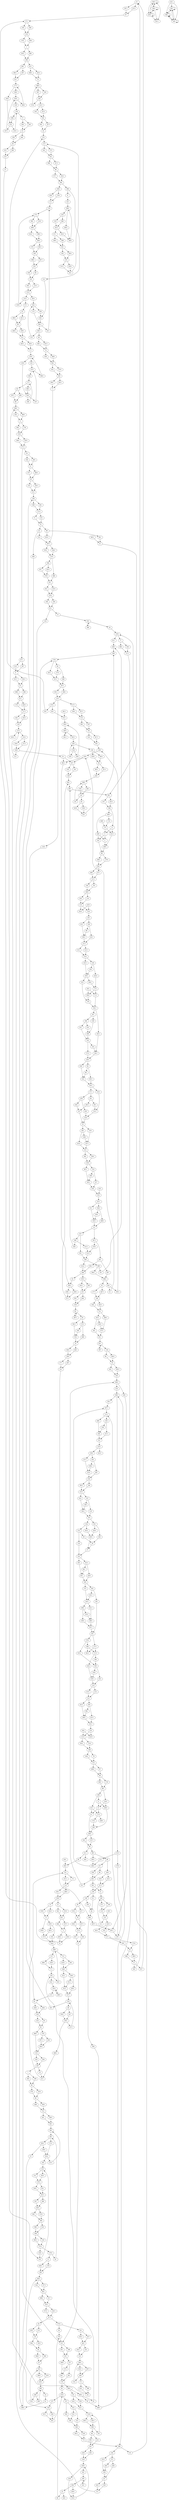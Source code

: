 digraph adj {
graph [k=96]
edge [d=-95]
"0+" [l=103400 C=3358142]
"0-" [l=103400 C=3358142]
"1+" [l=2261 C=189815]
"1-" [l=2261 C=189815]
"2+" [l=184 C=22695]
"2-" [l=184 C=22695]
"3+" [l=102 C=1785]
"3-" [l=102 C=1785]
"4+" [l=191 C=663]
"4-" [l=191 C=663]
"5+" [l=31158 C=949708]
"5-" [l=31158 C=949708]
"6+" [l=11147 C=662661]
"6-" [l=11147 C=662661]
"7+" [l=68898 C=1713619]
"7-" [l=68898 C=1713619]
"8+" [l=44316 C=1447306]
"8-" [l=44316 C=1447306]
"9+" [l=343445 C=8802129]
"9-" [l=343445 C=8802129]
"10+" [l=16209 C=502715]
"10-" [l=16209 C=502715]
"11+" [l=112046 C=3102901]
"11-" [l=112046 C=3102901]
"12+" [l=65776 C=1621884]
"12-" [l=65776 C=1621884]
"13+" [l=50750 C=1179221]
"13-" [l=50750 C=1179221]
"14+" [l=47590 C=1231249]
"14-" [l=47590 C=1231249]
"15+" [l=14919 C=662491]
"15-" [l=14919 C=662491]
"16+" [l=85817 C=3033017]
"16-" [l=85817 C=3033017]
"17+" [l=45191 C=1361136]
"17-" [l=45191 C=1361136]
"18+" [l=11359 C=241070]
"18-" [l=11359 C=241070]
"19+" [l=171 C=19380]
"19-" [l=171 C=19380]
"20+" [l=124 C=4531]
"20-" [l=124 C=4531]
"21+" [l=23206 C=764697]
"21-" [l=23206 C=764697]
"22+" [l=113285 C=3071322]
"22-" [l=113285 C=3071322]
"23+" [l=32513 C=921700]
"23-" [l=32513 C=921700]
"24+" [l=48939 C=1278923]
"24-" [l=48939 C=1278923]
"25+" [l=17027 C=506446]
"25-" [l=17027 C=506446]
"26+" [l=165158 C=3930679]
"26-" [l=165158 C=3930679]
"27+" [l=147 C=13260]
"27-" [l=147 C=13260]
"28+" [l=114 C=4845]
"28-" [l=114 C=4845]
"29+" [l=120 C=6314]
"29-" [l=120 C=6314]
"30+" [l=29848 C=953924]
"30-" [l=29848 C=953924]
"31+" [l=12840 C=335047]
"31-" [l=12840 C=335047]
"32+" [l=112981 C=3169736]
"32-" [l=112981 C=3169736]
"33+" [l=58440 C=1701695]
"33-" [l=58440 C=1701695]
"34+" [l=48717 C=1162469]
"34-" [l=48717 C=1162469]
"35+" [l=18471 C=565201]
"35-" [l=18471 C=565201]
"36+" [l=29467 C=791384]
"36-" [l=29467 C=791384]
"37+" [l=32836 C=962345]
"37-" [l=32836 C=962345]
"38+" [l=55113 C=1285684]
"38-" [l=55113 C=1285684]
"39+" [l=98766 C=2913572]
"39-" [l=98766 C=2913572]
"40+" [l=56447 C=1621414]
"40-" [l=56447 C=1621414]
"41+" [l=4440 C=229787]
"41-" [l=4440 C=229787]
"42+" [l=17753 C=543799]
"42-" [l=17753 C=543799]
"43+" [l=35244 C=1038571]
"43-" [l=35244 C=1038571]
"44+" [l=183 C=4152]
"44-" [l=183 C=4152]
"45+" [l=27950 C=772881]
"45-" [l=27950 C=772881]
"46+" [l=2177 C=56394]
"46-" [l=2177 C=56394]
"47+" [l=15029 C=335920]
"47-" [l=15029 C=335920]
"48+" [l=34338 C=1034742]
"48-" [l=34338 C=1034742]
"49+" [l=56911 C=1355961]
"49-" [l=56911 C=1355961]
"50+" [l=3288 C=174731]
"50-" [l=3288 C=174731]
"51+" [l=28118 C=776099]
"51-" [l=28118 C=776099]
"52+" [l=41056 C=1264269]
"52-" [l=41056 C=1264269]
"53+" [l=5864 C=160004]
"53-" [l=5864 C=160004]
"54+" [l=71892 C=2158769]
"54-" [l=71892 C=2158769]
"55+" [l=18200 C=912911]
"55-" [l=18200 C=912911]
"56+" [l=42021 C=1097328]
"56-" [l=42021 C=1097328]
"57+" [l=25520 C=783535]
"57-" [l=25520 C=783535]
"58+" [l=10249 C=543539]
"58-" [l=10249 C=543539]
"59+" [l=6800 C=422184]
"59-" [l=6800 C=422184]
"60+" [l=3009 C=83964]
"60-" [l=3009 C=83964]
"61+" [l=186 C=5749]
"61-" [l=186 C=5749]
"62+" [l=26382 C=763273]
"62-" [l=26382 C=763273]
"63+" [l=4630 C=150372]
"63-" [l=4630 C=150372]
"64+" [l=248 C=11062]
"64-" [l=248 C=11062]
"65+" [l=14355 C=535799]
"65-" [l=14355 C=535799]
"66+" [l=664 C=45606]
"66-" [l=664 C=45606]
"67+" [l=18760 C=557964]
"67-" [l=18760 C=557964]
"68+" [l=14805 C=502104]
"68-" [l=14805 C=502104]
"69+" [l=9581 C=269990]
"69-" [l=9581 C=269990]
"70+" [l=122 C=3721]
"70-" [l=122 C=3721]
"71+" [l=364 C=9496]
"71-" [l=364 C=9496]
"72+" [l=55562 C=1421927]
"72-" [l=55562 C=1421927]
"73+" [l=5519 C=258794]
"73-" [l=5519 C=258794]
"74+" [l=108695 C=2555652]
"74-" [l=108695 C=2555652]
"75+" [l=7942 C=453655]
"75-" [l=7942 C=453655]
"76+" [l=6382 C=171237]
"76-" [l=6382 C=171237]
"77+" [l=9338 C=490940]
"77-" [l=9338 C=490940]
"78+" [l=7566 C=227997]
"78-" [l=7566 C=227997]
"79+" [l=191 C=24480]
"79-" [l=191 C=24480]
"80+" [l=191 C=2971]
"80-" [l=191 C=2971]
"81+" [l=11307 C=290262]
"81-" [l=11307 C=290262]
"82+" [l=10141 C=361742]
"82-" [l=10141 C=361742]
"83+" [l=368 C=15391]
"83-" [l=368 C=15391]
"84+" [l=152 C=14535]
"84-" [l=152 C=14535]
"85+" [l=134 C=9945]
"85-" [l=134 C=9945]
"86+" [l=191 C=9885]
"86-" [l=191 C=9885]
"87+" [l=96 C=172]
"87-" [l=96 C=172]
"88+" [l=108 C=3315]
"88-" [l=108 C=3315]
"89+" [l=107 C=3060]
"89-" [l=107 C=3060]
"90+" [l=470 C=95625]
"90-" [l=470 C=95625]
"91+" [l=8706 C=346839]
"91-" [l=8706 C=346839]
"92+" [l=155 C=4148]
"92-" [l=155 C=4148]
"93+" [l=313 C=13744]
"93-" [l=313 C=13744]
"94+" [l=7384 C=235400]
"94-" [l=7384 C=235400]
"95+" [l=222 C=2854]
"95-" [l=222 C=2854]
"96+" [l=229 C=34170]
"96-" [l=229 C=34170]
"97+" [l=191 C=24480]
"97-" [l=191 C=24480]
"98+" [l=337 C=61710]
"98-" [l=337 C=61710]
"99+" [l=174 C=20145]
"99-" [l=174 C=20145]
"100+" [l=112 C=4335]
"100-" [l=112 C=4335]
"101+" [l=167 C=18360]
"101-" [l=167 C=18360]
"102+" [l=174 C=20145]
"102-" [l=174 C=20145]
"103+" [l=12599 C=410594]
"103-" [l=12599 C=410594]
"104+" [l=135 C=10200]
"104-" [l=135 C=10200]
"105+" [l=151 C=14280]
"105-" [l=151 C=14280]
"106+" [l=191 C=7922]
"106-" [l=191 C=7922]
"107+" [l=191 C=24480]
"107-" [l=191 C=24480]
"108+" [l=6127 C=162053]
"108-" [l=6127 C=162053]
"109+" [l=1776 C=25875]
"109-" [l=1776 C=25875]
"110+" [l=345 C=21463]
"110-" [l=345 C=21463]
"111+" [l=327 C=59160]
"111-" [l=327 C=59160]
"112+" [l=232 C=13038]
"112-" [l=232 C=13038]
"113+" [l=410 C=80325]
"113-" [l=410 C=80325]
"114+" [l=191 C=24480]
"114-" [l=191 C=24480]
"115+" [l=14525 C=510977]
"115-" [l=14525 C=510977]
"116+" [l=145 C=2761]
"116-" [l=145 C=2761]
"117+" [l=3780 C=149619]
"117-" [l=3780 C=149619]
"118+" [l=1822 C=107222]
"118-" [l=1822 C=107222]
"119+" [l=191 C=7717]
"119-" [l=191 C=7717]
"120+" [l=188 C=7980]
"120-" [l=188 C=7980]
"121+" [l=196 C=25755]
"121-" [l=196 C=25755]
"122+" [l=234 C=14875]
"122-" [l=234 C=14875]
"123+" [l=346 C=29195]
"123-" [l=346 C=29195]
"124+" [l=172 C=19635]
"124-" [l=172 C=19635]
"125+" [l=10582 C=170429]
"125-" [l=10582 C=170429]
"126+" [l=12496 C=401036]
"126-" [l=12496 C=401036]
"127+" [l=2986 C=163068]
"127-" [l=2986 C=163068]
"128+" [l=527 C=56685]
"128-" [l=527 C=56685]
"129+" [l=199 C=8665]
"129-" [l=199 C=8665]
"130+" [l=523 C=37069]
"130-" [l=523 C=37069]
"131+" [l=925 C=131926]
"131-" [l=925 C=131926]
"132+" [l=8011 C=244340]
"132-" [l=8011 C=244340]
"133+" [l=191 C=6722]
"133-" [l=191 C=6722]
"134+" [l=8056 C=253819]
"134-" [l=8056 C=253819]
"135+" [l=165 C=10921]
"135-" [l=165 C=10921]
"136+" [l=185 C=8187]
"136-" [l=185 C=8187]
"137+" [l=209 C=9939]
"137-" [l=209 C=9939]
"138+" [l=183 C=11252]
"138-" [l=183 C=11252]
"139+" [l=136 C=7251]
"139-" [l=136 C=7251]
"140+" [l=128 C=3833]
"140-" [l=128 C=3833]
"141+" [l=191 C=12159]
"141-" [l=191 C=12159]
"142+" [l=200 C=23133]
"142-" [l=200 C=23133]
"143+" [l=116 C=4940]
"143-" [l=116 C=4940]
"144+" [l=2380 C=168939]
"144-" [l=2380 C=168939]
"145+" [l=1129 C=41100]
"145-" [l=1129 C=41100]
"146+" [l=134 C=9945]
"146-" [l=134 C=9945]
"147+" [l=152 C=14535]
"147-" [l=152 C=14535]
"148+" [l=296 C=51255]
"148-" [l=296 C=51255]
"149+" [l=727 C=78500]
"149-" [l=727 C=78500]
"150+" [l=191 C=461]
"150-" [l=191 C=461]
"151+" [l=219 C=6767]
"151-" [l=219 C=6767]
"152+" [l=147 C=13260]
"152-" [l=147 C=13260]
"153+" [l=118 C=1922]
"153-" [l=118 C=1922]
"154+" [l=124 C=7395]
"154-" [l=124 C=7395]
"155+" [l=501 C=17969]
"155-" [l=501 C=17969]
"156+" [l=191 C=11978]
"156-" [l=191 C=11978]
"157+" [l=528 C=38289]
"157-" [l=528 C=38289]
"158+" [l=117 C=5028]
"158-" [l=117 C=5028]
"159+" [l=169 C=18002]
"159-" [l=169 C=18002]
"160+" [l=107 C=3060]
"160-" [l=107 C=3060]
"161+" [l=101 C=1530]
"161-" [l=101 C=1530]
"162+" [l=119 C=1536]
"162-" [l=119 C=1536]
"163+" [l=185 C=22950]
"163-" [l=185 C=22950]
"164+" [l=151 C=14280]
"164-" [l=151 C=14280]
"165+" [l=14086 C=256819]
"165-" [l=14086 C=256819]
"166+" [l=182 C=8138]
"166-" [l=182 C=8138]
"167+" [l=99 C=629]
"167-" [l=99 C=629]
"168+" [l=150 C=14025]
"168-" [l=150 C=14025]
"169+" [l=102 C=1785]
"169-" [l=102 C=1785]
"170+" [l=191 C=5051]
"170-" [l=191 C=5051]
"171+" [l=191 C=6467]
"171-" [l=191 C=6467]
"172+" [l=107 C=3060]
"172-" [l=107 C=3060]
"173+" [l=120 C=6375]
"173-" [l=120 C=6375]
"174+" [l=159 C=16320]
"174-" [l=159 C=16320]
"175+" [l=1977 C=35960]
"175-" [l=1977 C=35960]
"176+" [l=191 C=24480]
"176-" [l=191 C=24480]
"177+" [l=163 C=10244]
"177-" [l=163 C=10244]
"178+" [l=275 C=8408]
"178-" [l=275 C=8408]
"179+" [l=337 C=33151]
"179-" [l=337 C=33151]
"180+" [l=191 C=2219]
"180-" [l=191 C=2219]
"181+" [l=679 C=23553]
"181-" [l=679 C=23553]
"182+" [l=99 C=1020]
"182-" [l=99 C=1020]
"183+" [l=130 C=8925]
"183-" [l=130 C=8925]
"184+" [l=372 C=7346]
"184-" [l=372 C=7346]
"185+" [l=152 C=14535]
"185-" [l=152 C=14535]
"186+" [l=142 C=11985]
"186-" [l=142 C=11985]
"187+" [l=127 C=8160]
"187-" [l=127 C=8160]
"188+" [l=191 C=3222]
"188-" [l=191 C=3222]
"189+" [l=102 C=1785]
"189-" [l=102 C=1785]
"190+" [l=191 C=1386]
"190-" [l=191 C=1386]
"191+" [l=137 C=10710]
"191-" [l=137 C=10710]
"192+" [l=191 C=1634]
"192-" [l=191 C=1634]
"193+" [l=138 C=10965]
"193-" [l=138 C=10965]
"194+" [l=126 C=7905]
"194-" [l=126 C=7905]
"195+" [l=667 C=13643]
"195-" [l=667 C=13643]
"196+" [l=1791 C=48300]
"196-" [l=1791 C=48300]
"197+" [l=133 C=5099]
"197-" [l=133 C=5099]
"198+" [l=191 C=8481]
"198-" [l=191 C=8481]
"199+" [l=140 C=9028]
"199-" [l=140 C=9028]
"200+" [l=629 C=21781]
"200-" [l=629 C=21781]
"201+" [l=191 C=5344]
"201-" [l=191 C=5344]
"202+" [l=191 C=2710]
"202-" [l=191 C=2710]
"203+" [l=227 C=5010]
"203-" [l=227 C=5010]
"204+" [l=110 C=1368]
"204-" [l=110 C=1368]
"205+" [l=192 C=1777]
"205-" [l=192 C=1777]
"206+" [l=191 C=11564]
"206-" [l=191 C=11564]
"207+" [l=191 C=3723]
"207-" [l=191 C=3723]
"208+" [l=148 C=13515]
"208-" [l=148 C=13515]
"209+" [l=101 C=1530]
"209-" [l=101 C=1530]
"210+" [l=185 C=22950]
"210-" [l=185 C=22950]
"211+" [l=123 C=7140]
"211-" [l=123 C=7140]
"212+" [l=191 C=5846]
"212-" [l=191 C=5846]
"213+" [l=191 C=24480]
"213-" [l=191 C=24480]
"214+" [l=127 C=8160]
"214-" [l=127 C=8160]
"215+" [l=191 C=4071]
"215-" [l=191 C=4071]
"216+" [l=210 C=11232]
"216-" [l=210 C=11232]
"217+" [l=347 C=15051]
"217-" [l=347 C=15051]
"218+" [l=219 C=5475]
"218-" [l=219 C=5475]
"219+" [l=193 C=2868]
"219-" [l=193 C=2868]
"220+" [l=134 C=1851]
"220-" [l=134 C=1851]
"221+" [l=364 C=25245]
"221-" [l=364 C=25245]
"222+" [l=115 C=5100]
"222-" [l=115 C=5100]
"223+" [l=191 C=3466]
"223-" [l=191 C=3466]
"224+" [l=208 C=15925]
"224-" [l=208 C=15925]
"225+" [l=165 C=17850]
"225-" [l=165 C=17850]
"226+" [l=112 C=4335]
"226-" [l=112 C=4335]
"227+" [l=191 C=6192]
"227-" [l=191 C=6192]
"228+" [l=191 C=10475]
"228-" [l=191 C=10475]
"229+" [l=301 C=4068]
"229-" [l=301 C=4068]
"230+" [l=183 C=6160]
"230-" [l=183 C=6160]
"231+" [l=112 C=4335]
"231-" [l=112 C=4335]
"232+" [l=191 C=2560]
"232-" [l=191 C=2560]
"233+" [l=144 C=11729]
"233-" [l=144 C=11729]
"234+" [l=134 C=9945]
"234-" [l=134 C=9945]
"235+" [l=130 C=3035]
"235-" [l=130 C=3035]
"236+" [l=191 C=24480]
"236-" [l=191 C=24480]
"237+" [l=191 C=4312]
"237-" [l=191 C=4312]
"238+" [l=213 C=11099]
"238-" [l=213 C=11099]
"239+" [l=191 C=461]
"239-" [l=191 C=461]
"240+" [l=372 C=20235]
"240-" [l=372 C=20235]
"241+" [l=193 C=6431]
"241-" [l=193 C=6431]
"242+" [l=191 C=4143]
"242-" [l=191 C=4143]
"243+" [l=191 C=2916]
"243-" [l=191 C=2916]
"244+" [l=191 C=2428]
"244-" [l=191 C=2428]
"245+" [l=191 C=255]
"245-" [l=191 C=255]
"246+" [l=433 C=23351]
"246-" [l=433 C=23351]
"247+" [l=191 C=7687]
"247-" [l=191 C=7687]
"248+" [l=460 C=22346]
"248-" [l=460 C=22346]
"249+" [l=97 C=48]
"249-" [l=97 C=48]
"250+" [l=203 C=3792]
"250-" [l=203 C=3792]
"251+" [l=189 C=941]
"251-" [l=189 C=941]
"252+" [l=134 C=9945]
"252-" [l=134 C=9945]
"253+" [l=313 C=4982]
"253-" [l=313 C=4982]
"254+" [l=105 C=886]
"254-" [l=105 C=886]
"255+" [l=191 C=4634]
"255-" [l=191 C=4634]
"256+" [l=191 C=9535]
"256-" [l=191 C=9535]
"257+" [l=224 C=10701]
"257-" [l=224 C=10701]
"258+" [l=321 C=8850]
"258-" [l=321 C=8850]
"259+" [l=161 C=10834]
"259-" [l=161 C=10834]
"260+" [l=258 C=10198]
"260-" [l=258 C=10198]
"261+" [l=299 C=12803]
"261-" [l=299 C=12803]
"262+" [l=172 C=11492]
"262-" [l=172 C=11492]
"263+" [l=191 C=4567]
"263-" [l=191 C=4567]
"264+" [l=222 C=8327]
"264-" [l=222 C=8327]
"265+" [l=191 C=6732]
"265-" [l=191 C=6732]
"266+" [l=804 C=18985]
"266-" [l=804 C=18985]
"267+" [l=150 C=3408]
"267-" [l=150 C=3408]
"268+" [l=191 C=3337]
"268-" [l=191 C=3337]
"269+" [l=275 C=8224]
"269-" [l=275 C=8224]
"270+" [l=221 C=6600]
"270-" [l=221 C=6600]
"271+" [l=125 C=2290]
"271-" [l=125 C=2290]
"272+" [l=288 C=8691]
"272-" [l=288 C=8691]
"273+" [l=146 C=941]
"273-" [l=146 C=941]
"274+" [l=197 C=4065]
"274-" [l=197 C=4065]
"275+" [l=101 C=472]
"275-" [l=101 C=472]
"276+" [l=205 C=4666]
"276-" [l=205 C=4666]
"277+" [l=379 C=16376]
"277-" [l=379 C=16376]
"278+" [l=191 C=3452]
"278-" [l=191 C=3452]
"279+" [l=138 C=10965]
"279-" [l=138 C=10965]
"280+" [l=191 C=3780]
"280-" [l=191 C=3780]
"281+" [l=191 C=6703]
"281-" [l=191 C=6703]
"282+" [l=191 C=3611]
"282-" [l=191 C=3611]
"283+" [l=191 C=2769]
"283-" [l=191 C=2769]
"284+" [l=171 C=3998]
"284-" [l=171 C=3998]
"285+" [l=221 C=3541]
"285-" [l=221 C=3541]
"286+" [l=191 C=5229]
"286-" [l=191 C=5229]
"287+" [l=203 C=4713]
"287-" [l=203 C=4713]
"288+" [l=186 C=6181]
"288-" [l=186 C=6181]
"289+" [l=104 C=703]
"289-" [l=104 C=703]
"290+" [l=97 C=209]
"290-" [l=97 C=209]
"291+" [l=190 C=2917]
"291-" [l=190 C=2917]
"292+" [l=191 C=402]
"292-" [l=191 C=402]
"293+" [l=191 C=499]
"293-" [l=191 C=499]
"294+" [l=275 C=9499]
"294-" [l=275 C=9499]
"295+" [l=112 C=4335]
"295-" [l=112 C=4335]
"296+" [l=124 C=2797]
"296-" [l=124 C=2797]
"297+" [l=191 C=486]
"297-" [l=191 C=486]
"298+" [l=197 C=8613]
"298-" [l=197 C=8613]
"299+" [l=135 C=3316]
"299-" [l=135 C=3316]
"300+" [l=394 C=7831]
"300-" [l=394 C=7831]
"301+" [l=191 C=2001]
"301-" [l=191 C=2001]
"302+" [l=222 C=4393]
"302-" [l=222 C=4393]
"303+" [l=219 C=3371]
"303-" [l=219 C=3371]
"304+" [l=191 C=364]
"304-" [l=191 C=364]
"305+" [l=191 C=288]
"305-" [l=191 C=288]
"306+" [l=111 C=1172]
"306-" [l=111 C=1172]
"307+" [l=136 C=3543]
"307-" [l=136 C=3543]
"308+" [l=191 C=398]
"308-" [l=191 C=398]
"309+" [l=100 C=351]
"309-" [l=100 C=351]
"310+" [l=191 C=4888]
"310-" [l=191 C=4888]
"311+" [l=191 C=1013]
"311-" [l=191 C=1013]
"312+" [l=100 C=302]
"312-" [l=100 C=302]
"313+" [l=97 C=159]
"313-" [l=97 C=159]
"314+" [l=125 C=1071]
"314-" [l=125 C=1071]
"315+" [l=191 C=3416]
"315-" [l=191 C=3416]
"316+" [l=191 C=7534]
"316-" [l=191 C=7534]
"317+" [l=191 C=3278]
"317-" [l=191 C=3278]
"318+" [l=222 C=2316]
"318-" [l=222 C=2316]
"319+" [l=191 C=2511]
"319-" [l=191 C=2511]
"320+" [l=191 C=4617]
"320-" [l=191 C=4617]
"321+" [l=191 C=5543]
"321-" [l=191 C=5543]
"322+" [l=97 C=149]
"322-" [l=97 C=149]
"323+" [l=191 C=3630]
"323-" [l=191 C=3630]
"324+" [l=175 C=4715]
"324-" [l=175 C=4715]
"325+" [l=191 C=8287]
"325-" [l=191 C=8287]
"326+" [l=192 C=2363]
"326-" [l=192 C=2363]
"327+" [l=106 C=1465]
"327-" [l=106 C=1465]
"328+" [l=99 C=453]
"328-" [l=99 C=453]
"329+" [l=119 C=1142]
"329-" [l=119 C=1142]
"330+" [l=222 C=7609]
"330-" [l=222 C=7609]
"331+" [l=96 C=75]
"331-" [l=96 C=75]
"332+" [l=191 C=244]
"332-" [l=191 C=244]
"333+" [l=127 C=1229]
"333-" [l=127 C=1229]
"334+" [l=191 C=3211]
"334-" [l=191 C=3211]
"335+" [l=191 C=5170]
"335-" [l=191 C=5170]
"336+" [l=111 C=1009]
"336-" [l=111 C=1009]
"337+" [l=104 C=748]
"337-" [l=104 C=748]
"338+" [l=191 C=5945]
"338-" [l=191 C=5945]
"339+" [l=191 C=3731]
"339-" [l=191 C=3731]
"340+" [l=191 C=2097]
"340-" [l=191 C=2097]
"341+" [l=191 C=360]
"341-" [l=191 C=360]
"342+" [l=191 C=4615]
"342-" [l=191 C=4615]
"343+" [l=169 C=6645]
"343-" [l=169 C=6645]
"344+" [l=222 C=7661]
"344-" [l=222 C=7661]
"345+" [l=149 C=1780]
"345-" [l=149 C=1780]
"346+" [l=191 C=4125]
"346-" [l=191 C=4125]
"347+" [l=191 C=2183]
"347-" [l=191 C=2183]
"348+" [l=107 C=724]
"348-" [l=107 C=724]
"349+" [l=188 C=4622]
"349-" [l=188 C=4622]
"350+" [l=191 C=369]
"350-" [l=191 C=369]
"351+" [l=184 C=4577]
"351-" [l=184 C=4577]
"352+" [l=188 C=4522]
"352-" [l=188 C=4522]
"353+" [l=164 C=1956]
"353-" [l=164 C=1956]
"354+" [l=132 C=1444]
"354-" [l=132 C=1444]
"355+" [l=97 C=52]
"355-" [l=97 C=52]
"356+" [l=189 C=345]
"356-" [l=189 C=345]
"357+" [l=191 C=545]
"357-" [l=191 C=545]
"358+" [l=191 C=397]
"358-" [l=191 C=397]
"359+" [l=191 C=3831]
"359-" [l=191 C=3831]
"360+" [l=191 C=2908]
"360-" [l=191 C=2908]
"361+" [l=129 C=3707]
"361-" [l=129 C=3707]
"362+" [l=104 C=1526]
"362-" [l=104 C=1526]
"363+" [l=191 C=12959]
"363-" [l=191 C=12959]
"364+" [l=96 C=255]
"364-" [l=96 C=255]
"365+" [l=191 C=3217]
"365-" [l=191 C=3217]
"366+" [l=193 C=2771]
"366-" [l=193 C=2771]
"367+" [l=191 C=3176]
"367-" [l=191 C=3176]
"368+" [l=341 C=5343]
"368-" [l=341 C=5343]
"369+" [l=99 C=330]
"369-" [l=99 C=330]
"370+" [l=96 C=38]
"370-" [l=96 C=38]
"371+" [l=191 C=251]
"371-" [l=191 C=251]
"372+" [l=183 C=899]
"372-" [l=183 C=899]
"373+" [l=191 C=2115]
"373-" [l=191 C=2115]
"374+" [l=143 C=2195]
"374-" [l=143 C=2195]
"375+" [l=97 C=20]
"375-" [l=97 C=20]
"376+" [l=150 C=977]
"376-" [l=150 C=977]
"377+" [l=191 C=2521]
"377-" [l=191 C=2521]
"378+" [l=169 C=3354]
"378-" [l=169 C=3354]
"379+" [l=191 C=314]
"379-" [l=191 C=314]
"380+" [l=227 C=5483]
"380-" [l=227 C=5483]
"381+" [l=122 C=1316]
"381-" [l=122 C=1316]
"382+" [l=121 C=1097]
"382-" [l=121 C=1097]
"383+" [l=222 C=3695]
"383-" [l=222 C=3695]
"384+" [l=119 C=2124]
"384-" [l=119 C=2124]
"385+" [l=191 C=2988]
"385-" [l=191 C=2988]
"386+" [l=191 C=481]
"386-" [l=191 C=481]
"387+" [l=191 C=495]
"387-" [l=191 C=495]
"388+" [l=127 C=2463]
"388-" [l=127 C=2463]
"389+" [l=191 C=342]
"389-" [l=191 C=342]
"390+" [l=191 C=2335]
"390-" [l=191 C=2335]
"391+" [l=125 C=923]
"391-" [l=125 C=923]
"392+" [l=191 C=3067]
"392-" [l=191 C=3067]
"393+" [l=191 C=561]
"393-" [l=191 C=561]
"394+" [l=116 C=1247]
"394-" [l=116 C=1247]
"395+" [l=219 C=2753]
"395-" [l=219 C=2753]
"396+" [l=97 C=80]
"396-" [l=97 C=80]
"397+" [l=99 C=8]
"397-" [l=99 C=8]
"398+" [l=191 C=1978]
"398-" [l=191 C=1978]
"399+" [l=97 C=87]
"399-" [l=97 C=87]
"400+" [l=96 C=31]
"400-" [l=96 C=31]
"401+" [l=155 C=3003]
"401-" [l=155 C=3003]
"402+" [l=191 C=335]
"402-" [l=191 C=335]
"403+" [l=103 C=94]
"403-" [l=103 C=94]
"404+" [l=191 C=704]
"404-" [l=191 C=704]
"405+" [l=191 C=362]
"405-" [l=191 C=362]
"406+" [l=191 C=415]
"406-" [l=191 C=415]
"407+" [l=125 C=619]
"407-" [l=125 C=619]
"408+" [l=191 C=455]
"408-" [l=191 C=455]
"409+" [l=191 C=551]
"409-" [l=191 C=551]
"410+" [l=141 C=175]
"410-" [l=141 C=175]
"411+" [l=191 C=275]
"411-" [l=191 C=275]
"412+" [l=191 C=359]
"412-" [l=191 C=359]
"413+" [l=191 C=346]
"413-" [l=191 C=346]
"414+" [l=191 C=419]
"414-" [l=191 C=419]
"415+" [l=191 C=288]
"415-" [l=191 C=288]
"416+" [l=191 C=289]
"416-" [l=191 C=289]
"417+" [l=191 C=331]
"417-" [l=191 C=331]
"418+" [l=191 C=479]
"418-" [l=191 C=479]
"419+" [l=192 C=612]
"419-" [l=192 C=612]
"420+" [l=191 C=382]
"420-" [l=191 C=382]
"421+" [l=191 C=285]
"421-" [l=191 C=285]
"422+" [l=191 C=785]
"422-" [l=191 C=785]
"423+" [l=184 C=275]
"423-" [l=184 C=275]
"424+" [l=191 C=280]
"424-" [l=191 C=280]
"425+" [l=191 C=371]
"425-" [l=191 C=371]
"426+" [l=191 C=524]
"426-" [l=191 C=524]
"427+" [l=192 C=447]
"427-" [l=192 C=447]
"428+" [l=191 C=1034]
"428-" [l=191 C=1034]
"429+" [l=191 C=379]
"429-" [l=191 C=379]
"430+" [l=114 C=375]
"430-" [l=114 C=375]
"431+" [l=191 C=484]
"431-" [l=191 C=484]
"432+" [l=169 C=186]
"432-" [l=169 C=186]
"433+" [l=172 C=1272]
"433-" [l=172 C=1272]
"434+" [l=172 C=655]
"434-" [l=172 C=655]
"435+" [l=191 C=613]
"435-" [l=191 C=613]
"436+" [l=191 C=401]
"436-" [l=191 C=401]
"437+" [l=191 C=263]
"437-" [l=191 C=263]
"438+" [l=191 C=726]
"438-" [l=191 C=726]
"439+" [l=191 C=386]
"439-" [l=191 C=386]
"440+" [l=191 C=395]
"440-" [l=191 C=395]
"441+" [l=161 C=156]
"441-" [l=161 C=156]
"442+" [l=191 C=257]
"442-" [l=191 C=257]
"443+" [l=191 C=322]
"443-" [l=191 C=322]
"444+" [l=191 C=675]
"444-" [l=191 C=675]
"445+" [l=121 C=90]
"445-" [l=121 C=90]
"446+" [l=101 C=12]
"446-" [l=101 C=12]
"447+" [l=99 C=8]
"447-" [l=99 C=8]
"448+" [l=191 C=202]
"448-" [l=191 C=202]
"449+" [l=149 C=110]
"449-" [l=149 C=110]
"450+" [l=191 C=4387]
"450-" [l=191 C=4387]
"451+" [l=157 C=192]
"451-" [l=157 C=192]
"452+" [l=191 C=607]
"452-" [l=191 C=607]
"453+" [l=113 C=37]
"453-" [l=113 C=37]
"454+" [l=167 C=219]
"454-" [l=167 C=219]
"455+" [l=114 C=50]
"455-" [l=114 C=50]
"456+" [l=103 C=21]
"456-" [l=103 C=21]
"457+" [l=103 C=17]
"457-" [l=103 C=17]
"0+" -> "367+"
"0+" -> "413+"
"0-" -> "202+"
"0-" -> "357+"
"1+" -> "178-"
"1+" -> "294-"
"1-" -> "203+"
"1-" -> "380-"
"2+" -> "3+"
"2+" -> "438+"
"2-" -> "169+"
"3+" -> "4+"
"3+" -> "173+"
"3-" -> "2-"
"3-" -> "316-"
"4+" -> "168+"
"4-" -> "3-"
"4-" -> "412+"
"5+" -> "237-"
"5+" -> "404+"
"5-" -> "334+"
"5-" -> "405+"
"6+" -> "228-"
"6+" -> "416-"
"6-" -> "230+"
"6-" -> "439+"
"7+" -> "267+"
"7-" -> "190-"
"7-" -> "305-"
"8+" -> "280-"
"8+" -> "389+"
"8-" -> "202-"
"8-" -> "357-"
"9+" -> "396+"
"9-" -> "14+" [d=-87]
"10+" -> "388-"
"10-" -> "277+"
"10-" -> "447+"
"11+" -> "276-"
"11-" -> "278-"
"11-" -> "436+"
"12+" -> "61-"
"12-" -> "333-"
"13+" -> "345-"
"13-" -> "396+"
"14+" -> "299+"
"14-" -> "9+" [d=-87]
"15+" -> "122+"
"15-" -> "149-"
"16+" -> "116+"
"16-" -> "288+"
"17+" -> "128+"
"17-" -> "283-"
"17-" -> "443-"
"18+" -> "215+"
"18+" -> "429+"
"18-" -> "192+"
"18-" -> "304-"
"19+" -> "20+"
"19+" -> "154-"
"19-" -> "119+"
"19-" -> "185-"
"20+" -> "262-"
"20+" -> "434+"
"20-" -> "19-"
"21+" -> "327-"
"21+" -> "361+"
"21-" -> "149-"
"22+" -> "238-"
"22-" -> "223+"
"22-" -> "341-"
"23+" -> "283+"
"23+" -> "443+"
"23-" -> "339-"
"23-" -> "440-"
"24+" -> "205+"
"24+" -> "427-"
"24-" -> "374-"
"25+" -> "334-"
"25+" -> "405-"
"25-" -> "271-"
"26+" -> "192-"
"26+" -> "304+"
"26-" -> "180-"
"26-" -> "308+"
"27+" -> "28+"
"27+" -> "430-"
"27-" -> "102-"
"28+" -> "29+"
"28+" -> "262+"
"28-" -> "27-"
"29+" -> "152+"
"29-" -> "28-"
"30+" -> "339+"
"30+" -> "440+"
"30-" -> "360-"
"30-" -> "421-"
"31+" -> "94-"
"31+" -> "445-"
"31-" -> "90+"
"32+" -> "37-"
"32-" -> "360+"
"32-" -> "421+"
"33+" -> "355+"
"33+" -> "406+"
"33-" -> "244+"
"33-" -> "442-"
"34+" -> "217-"
"34-" -> "215-"
"34-" -> "429-"
"35+" -> "80+"
"35+" -> "444-"
"35-" -> "243-"
"35-" -> "402+"
"36+" -> "265-"
"36+" -> "428-"
"36-" -> "392+"
"36-" -> "411+"
"37+" -> "32-"
"37-" -> "155-"
"38+" -> "190+"
"38+" -> "305+"
"38-" -> "319+"
"38-" -> "379-"
"39+" -> "138+"
"39-" -> "232+"
"39-" -> "417-"
"40+" -> "52+"
"40-" -> "370-"
"41+" -> "70+"
"41-" -> "55+"
"41-" -> "446-"
"42+" -> "276-"
"42-" -> "381-"
"43+" -> "399-"
"43-" -> "326-"
"43-" -> "419-"
"44+" -> "51-"
"44+" -> "195+"
"44-" -> "388-"
"45+" -> "268+"
"45+" -> "425+"
"45-" -> "298+"
"46+" -> "245+"
"46+" -> "315-"
"46-" -> "205-"
"46-" -> "427+"
"47+" -> "180+"
"47+" -> "308-"
"47-" -> "352-"
"48+" -> "288+"
"48-" -> "392-"
"48-" -> "411-"
"49+" -> "382-"
"49-" -> "340-"
"49-" -> "431+"
"50+" -> "296+"
"50-" -> "130+"
"51+" -> "44-"
"51-" -> "139+"
"52+" -> "336+"
"52-" -> "40-"
"52-" -> "441-"
"53+" -> "348+"
"53-" -> "362+"
"54+" -> "333+"
"54-" -> "130+"
"55+" -> "267+"
"55-" -> "41+"
"56+" -> "374-"
"56-" -> "370-"
"57+" -> "258+"
"57+" -> "457+"
"57-" -> "131-"
"58+" -> "224+"
"58-" -> "247-"
"58-" -> "358+"
"59+" -> "179+"
"59-" -> "224+"
"60+" -> "319-"
"60+" -> "379+"
"60-" -> "359+"
"60-" -> "448-"
"61+" -> "12-"
"61+" -> "118-"
"61-" -> "184+"
"61-" -> "240+"
"62+" -> "177+"
"62-" -> "297+"
"62-" -> "385-"
"63+" -> "237+"
"63+" -> "404-"
"63-" -> "223-"
"63-" -> "341+"
"64+" -> "179-"
"64-" -> "269-"
"64-" -> "273+"
"65+" -> "116+"
"65-" -> "326+"
"65-" -> "419+"
"66+" -> "317-"
"66+" -> "398+"
"66-" -> "335+"
"66-" -> "377-"
"67+" -> "367-"
"67+" -> "413-"
"67-" -> "271-"
"68+" -> "297-"
"68+" -> "385+"
"68-" -> "298+"
"69+" -> "70+"
"69-" -> "94+"
"69-" -> "453+"
"70+" -> "71+"
"70+" -> "221+"
"70-" -> "41-"
"70-" -> "69-"
"71+" -> "112-"
"71-" -> "70-"
"72+" -> "369+"
"72-" -> "268-"
"72-" -> "425-"
"73+" -> "282-"
"73+" -> "418+"
"73-" -> "296-"
"74+" -> "340+"
"74+" -> "431-"
"74-" -> "359-"
"74-" -> "448+"
"75+" -> "238-"
"75-" -> "228+"
"75-" -> "416+"
"76+" -> "400-"
"76-" -> "289+"
"77+" -> "130-"
"77-" -> "263-"
"77-" -> "386-"
"78+" -> "232-"
"78+" -> "417+"
"78-" -> "365+"
"78-" -> "437+"
"79+" -> "148+"
"79-" -> "121-"
"80+" -> "134+"
"80-" -> "35-"
"81+" -> "400-"
"81-" -> "130-"
"82+" -> "83+"
"82-" -> "301+"
"82-" -> "375-"
"83+" -> "134-"
"83+" -> "397-"
"83-" -> "82-"
"83-" -> "397+"
"84+" -> "85+"
"84-" -> "252-"
"85+" -> "183-"
"85-" -> "84-"
"85-" -> "292+"
"86+" -> "87+"
"86-" -> "362-"
"87+" -> "88+"
"87-" -> "86-"
"87-" -> "338-"
"88+" -> "89+"
"88-" -> "87-"
"88-" -> "140+"
"89+" -> "90+"
"89-" -> "88-"
"89-" -> "200+"
"90+" -> "107-"
"90+" -> "452+"
"90-" -> "31+"
"90-" -> "89-"
"91+" -> "170-"
"91+" -> "420+"
"91-" -> "280+"
"91-" -> "389-"
"92+" -> "93+"
"92+" -> "253+"
"92-" -> "368+"
"92-" -> "378-"
"93+" -> "254+"
"93-" -> "92-"
"94+" -> "31-"
"94-" -> "69+"
"95+" -> "331+"
"95-" -> "235-"
"96+" -> "97+"
"96+" -> "409-"
"96-" -> "176-"
"96-" -> "206-"
"97+" -> "121+"
"97-" -> "96-"
"98+" -> "169-"
"98+" -> "316+"
"98-" -> "176+"
"98-" -> "206+"
"99+" -> "100+"
"99-" -> "295+"
"100+" -> "101+"
"100-" -> "99-"
"100-" -> "422-"
"101+" -> "124-"
"101-" -> "100-"
"101-" -> "415-"
"102+" -> "27+"
"102+" -> "133+"
"102-" -> "252+"
"102-" -> "292-"
"103+" -> "243+"
"103+" -> "402-"
"103-" -> "348+"
"104+" -> "105+"
"104-" -> "164-"
"105+" -> "111-"
"105-" -> "104-"
"105-" -> "311+"
"106+" -> "259+"
"106-" -> "177-"
"107+" -> "90-"
"107-" -> "168-"
"108+" -> "277-"
"108+" -> "447-"
"108-" -> "244-"
"108-" -> "442+"
"109+" -> "354+"
"109-" -> "345-"
"110+" -> "284-"
"110+" -> "368-"
"110-" -> "318-"
"110-" -> "344-"
"111+" -> "105-"
"111+" -> "408-"
"111-" -> "167-"
"111-" -> "307+"
"112+" -> "71-"
"112+" -> "221-"
"112-" -> "188+"
"112-" -> "281+"
"113+" -> "114+"
"113+" -> "350+"
"113-" -> "124+"
"113-" -> "454+"
"114+" -> "148-"
"114-" -> "113-"
"115+" -> "258-"
"115+" -> "457-"
"115-" -> "365-"
"115-" -> "437-"
"116+" -> "302+"
"116+" -> "383+"
"116-" -> "16-"
"116-" -> "65-"
"117+" -> "332+"
"117+" -> "342-"
"117-" -> "170+"
"117-" -> "420-"
"118+" -> "61-"
"118-" -> "131-"
"119+" -> "147+"
"119-" -> "19+"
"120+" -> "128-"
"120-" -> "135+"
"121+" -> "79+"
"121+" -> "156-"
"121-" -> "97-"
"121-" -> "409+"
"122+" -> "123+"
"122+" -> "432+"
"122-" -> "15-"
"122-" -> "145+"
"123+" -> "256+"
"123+" -> "371+"
"123-" -> "122-"
"124+" -> "101-"
"124-" -> "113+"
"124-" -> "410+"
"125+" -> "382-"
"125-" -> "354-"
"126+" -> "328+"
"126-" -> "265+"
"126-" -> "428+"
"127+" -> "296-"
"127-" -> "263+"
"127-" -> "386+"
"128+" -> "120-"
"128+" -> "129+"
"128-" -> "17-"
"128-" -> "306-"
"129+" -> "259-"
"129-" -> "128-"
"130+" -> "77-"
"130+" -> "81+"
"130-" -> "50+"
"130-" -> "54+"
"131+" -> "57+"
"131+" -> "118+"
"131+" -> "370+"
"131-" -> "198-"
"131-" -> "201-"
"132+" -> "245-"
"132+" -> "315+"
"132-" -> "246+"
"133+" -> "152+"
"133-" -> "102-"
"134+" -> "83-"
"134-" -> "80-"
"134-" -> "444+"
"135+" -> "204-"
"135+" -> "306+"
"135-" -> "120+"
"135-" -> "337+"
"136+" -> "137+"
"136+" -> "446+"
"136-" -> "247+"
"136-" -> "358-"
"137+" -> "224-"
"137-" -> "136-"
"138+" -> "139+"
"138-" -> "39-"
"138-" -> "195-"
"139+" -> "327-"
"139+" -> "361+"
"139-" -> "51+"
"139-" -> "138-"
"140+" -> "141+"
"140+" -> "150+"
"140-" -> "88+"
"141+" -> "327+"
"141-" -> "140-"
"142+" -> "143+"
"142-" -> "182+"
"143+" -> "199+"
"143+" -> "351+"
"143-" -> "142-"
"143-" -> "272+"
"144+" -> "296+"
"144-" -> "255+"
"144-" -> "372-"
"145+" -> "332-"
"145+" -> "342+"
"145-" -> "122+"
"146+" -> "147+"
"146-" -> "185+"
"147+" -> "222-"
"147-" -> "119-"
"147-" -> "146-"
"148+" -> "114-"
"148+" -> "350-"
"148-" -> "79-"
"148-" -> "156+"
"149+" -> "15+"
"149+" -> "21+"
"149-" -> "256-"
"149-" -> "371-"
"150+" -> "327+"
"150-" -> "140-"
"151+" -> "153+"
"151-" -> "235+"
"152+" -> "154+"
"152-" -> "29-"
"152-" -> "133-"
"153+" -> "155+"
"153+" -> "165+"
"153-" -> "151-"
"153-" -> "303+"
"154+" -> "19-"
"154-" -> "152-"
"154-" -> "433+"
"155+" -> "37+"
"155+" -> "229+"
"155-" -> "153-"
"156+" -> "121-"
"156-" -> "148+"
"157+" -> "224-"
"157-" -> "293-"
"157-" -> "322-"
"158+" -> "159+"
"158-" -> "193+"
"159+" -> "214-"
"159-" -> "158-"
"159-" -> "424+"
"160+" -> "161+"
"160+" -> "162+"
"160-" -> "161-"
"160-" -> "336-"
"161+" -> "160+"
"161-" -> "160-"
"162+" -> "328-"
"162-" -> "160-"
"163+" -> "226-"
"163-" -> "209+"
"163-" -> "387-"
"164+" -> "104+"
"164+" -> "408+"
"164-" -> "231-"
"165+" -> "354-"
"165-" -> "153-"
"166+" -> "167+"
"166-" -> "200-"
"166-" -> "312+"
"167+" -> "111+"
"167-" -> "166-"
"167-" -> "291-"
"168+" -> "107+"
"168+" -> "452-"
"168-" -> "4-"
"168-" -> "189+"
"169+" -> "98-"
"169-" -> "2+"
"169-" -> "412-"
"170+" -> "91-"
"170-" -> "117+"
"171+" -> "172+"
"171+" -> "455+"
"171-" -> "191+"
"172+" -> "194-"
"172+" -> "424-"
"172-" -> "171-"
"172-" -> "208+"
"173+" -> "174+"
"173+" -> "449+"
"173-" -> "3-"
"173-" -> "412+"
"174+" -> "189-"
"174-" -> "173-"
"175+" -> "354+"
"175-" -> "381+"
"176+" -> "96+"
"176-" -> "98+"
"177+" -> "106+"
"177+" -> "204+"
"177-" -> "62-"
"177-" -> "260-"
"178+" -> "1-"
"178-" -> "216+"
"179+" -> "64-"
"179+" -> "261+"
"179-" -> "59-"
"179-" -> "399+"
"180+" -> "26+"
"180-" -> "47-"
"181+" -> "182+"
"181-" -> "191-"
"182+" -> "183+"
"182-" -> "142+"
"182-" -> "181-"
"183+" -> "85-"
"183+" -> "426-"
"183-" -> "182-"
"183-" -> "272-"
"184+" -> "254-"
"184-" -> "61+"
"185+" -> "19+"
"185-" -> "146+"
"185-" -> "414+"
"186+" -> "187+"
"186-" -> "233-"
"186-" -> "351-"
"187+" -> "191-"
"187-" -> "186-"
"187-" -> "239-"
"188+" -> "238+"
"188-" -> "112+"
"189+" -> "174-"
"189+" -> "438-"
"189-" -> "168+"
"190+" -> "7+"
"190-" -> "38-"
"191+" -> "181+"
"191+" -> "187-"
"191-" -> "171+"
"191-" -> "279+"
"192+" -> "26-"
"192-" -> "18+"
"193+" -> "194+"
"193+" -> "323-"
"193-" -> "158+"
"193-" -> "325-"
"194+" -> "172-"
"194-" -> "193-"
"195+" -> "138+"
"195-" -> "44-"
"196+" -> "278+"
"196+" -> "436-"
"196-" -> "264+"
"197+" -> "198+"
"197+" -> "201+"
"197-" -> "257-"
"197-" -> "269+"
"198+" -> "131+"
"198-" -> "197-"
"199+" -> "233+"
"199+" -> "239+"
"199-" -> "143-"
"200+" -> "166+"
"200-" -> "89+"
"201+" -> "131+"
"201-" -> "197-"
"202+" -> "8+"
"202-" -> "0+"
"203+" -> "298-"
"203-" -> "1+"
"204+" -> "135-"
"204-" -> "177-"
"205+" -> "46+"
"205-" -> "24-"
"206+" -> "96+"
"206-" -> "98+"
"207+" -> "284+"
"207-" -> "378+"
"208+" -> "279-"
"208-" -> "172+"
"208-" -> "455+"
"209+" -> "210+"
"209-" -> "163+"
"210+" -> "234-"
"210-" -> "209-"
"210-" -> "227-"
"211+" -> "212+"
"211+" -> "213-"
"211-" -> "295-"
"211-" -> "422+"
"212+" -> "214+"
"212-" -> "211-"
"213+" -> "211-"
"213-" -> "214+"
"214+" -> "159-"
"214+" -> "325+"
"214-" -> "212-"
"214-" -> "213+"
"215+" -> "34+"
"215-" -> "18-"
"216+" -> "320+"
"216+" -> "346+"
"216-" -> "178+"
"216-" -> "294+"
"217+" -> "34-"
"217+" -> "374+"
"217-" -> "242-"
"217-" -> "373-"
"218+" -> "309+"
"218-" -> "275+"
"219+" -> "220+"
"219-" -> "352+"
"220+" -> "299-"
"220-" -> "219-"
"220-" -> "366-"
"221+" -> "112-"
"221-" -> "70-"
"222+" -> "147-"
"222+" -> "414-"
"222-" -> "236+"
"222-" -> "393-"
"223+" -> "63+"
"223-" -> "22+"
"224+" -> "137-"
"224+" -> "157-"
"224-" -> "58-"
"224-" -> "59+"
"225+" -> "226+"
"225+" -> "423+"
"225-" -> "231+"
"226+" -> "163-"
"226+" -> "227+"
"226-" -> "225-"
"227+" -> "210+"
"227-" -> "226-"
"228+" -> "6-"
"228-" -> "75+"
"229+" -> "275-"
"229-" -> "155-"
"230+" -> "255-"
"230+" -> "403+"
"230-" -> "6+"
"231+" -> "164+"
"231+" -> "311-"
"231-" -> "225+"
"232+" -> "78-"
"232-" -> "39+"
"233+" -> "186+"
"233-" -> "199-"
"234+" -> "210-"
"234+" -> "387+"
"234-" -> "236-"
"234-" -> "393+"
"235+" -> "95+"
"235+" -> "330+"
"235-" -> "151+"
"235-" -> "303-"
"236+" -> "234+"
"236-" -> "222+"
"237+" -> "5-"
"237-" -> "63-"
"238+" -> "22-"
"238+" -> "75-"
"238-" -> "188-"
"238-" -> "281-"
"239+" -> "187+"
"239-" -> "199-"
"240+" -> "254-"
"240-" -> "61+"
"241+" -> "242+"
"241+" -> "373+"
"241-" -> "317+"
"241-" -> "398-"
"242+" -> "217+"
"242-" -> "241-"
"243+" -> "35+"
"243-" -> "103-"
"244+" -> "108+"
"244-" -> "33+"
"245+" -> "132-"
"245-" -> "46-"
"246+" -> "250+"
"246+" -> "287+"
"246-" -> "132+"
"246-" -> "274+"
"247+" -> "58+"
"247-" -> "136+"
"248+" -> "249+"
"248+" -> "321+"
"248-" -> "282+"
"248-" -> "418-"
"249+" -> "251+"
"249+" -> "293+"
"249-" -> "248-"
"250+" -> "369-"
"250-" -> "246-"
"251+" -> "322+"
"251-" -> "249-"
"252+" -> "84+"
"252+" -> "426+"
"252-" -> "102+"
"253+" -> "254+"
"253-" -> "92-"
"254+" -> "184-"
"254+" -> "240-"
"254-" -> "93-"
"254-" -> "253-"
"255+" -> "230-"
"255-" -> "144+"
"256+" -> "149+"
"256-" -> "123-"
"257+" -> "197+"
"257-" -> "261-"
"257-" -> "273-"
"258+" -> "115-"
"258-" -> "57-"
"259+" -> "129-"
"259+" -> "260+"
"259-" -> "106-"
"259-" -> "337-"
"260+" -> "177+"
"260-" -> "259-"
"261+" -> "257+"
"261-" -> "179-"
"262+" -> "20-"
"262-" -> "28-"
"263+" -> "77+"
"263-" -> "127+"
"264+" -> "335-"
"264+" -> "377+"
"264-" -> "196+"
"264-" -> "396-"
"265+" -> "36-"
"265-" -> "126+"
"266+" -> "333+"
"266-" -> "333-"
"267+" -> "318+"
"267+" -> "344+"
"267-" -> "7-"
"267-" -> "55-"
"268+" -> "72+"
"268-" -> "45-"
"269+" -> "64+"
"269-" -> "197+"
"270+" -> "384-"
"270-" -> "343-"
"271+" -> "25+"
"271+" -> "67+"
"271-" -> "320-"
"271-" -> "346-"
"272+" -> "183+"
"272-" -> "143+"
"273+" -> "257+"
"273-" -> "64+"
"274+" -> "369+"
"274-" -> "246+"
"275+" -> "229-"
"275+" -> "276+"
"275-" -> "218+"
"275-" -> "395-"
"276+" -> "11-"
"276+" -> "42-"
"276-" -> "275-"
"277+" -> "108-"
"277-" -> "10+"
"278+" -> "11+"
"278-" -> "196-"
"279+" -> "208-"
"279+" -> "323+"
"279-" -> "191+"
"280+" -> "8-"
"280-" -> "91+"
"281+" -> "238+"
"281-" -> "112+"
"282+" -> "73-"
"282-" -> "248+"
"283+" -> "17+"
"283-" -> "23-"
"284+" -> "110-"
"284-" -> "207-"
"284-" -> "435+"
"285+" -> "343-"
"285-" -> "384-"
"286+" -> "331-"
"286-" -> "343+"
"287+" -> "369-"
"287-" -> "246-"
"288+" -> "302-"
"288+" -> "383-"
"288-" -> "16+"
"288-" -> "48-"
"289+" -> "290+"
"289-" -> "76+"
"289-" -> "394+"
"290+" -> "291+"
"290+" -> "313-"
"290-" -> "289-"
"290-" -> "314+"
"291+" -> "167+"
"291-" -> "290-"
"292+" -> "102+"
"292-" -> "85+"
"293+" -> "157+"
"293-" -> "249-"
"294+" -> "1-"
"294-" -> "216+"
"295+" -> "211+"
"295-" -> "99+"
"295-" -> "415+"
"296+" -> "73+"
"296+" -> "127-"
"296-" -> "50-"
"296-" -> "144-"
"297+" -> "68-"
"297-" -> "62+"
"298+" -> "203-"
"298+" -> "380+"
"298-" -> "45+"
"298-" -> "68+"
"299+" -> "220-"
"299+" -> "300+"
"299-" -> "14-"
"299-" -> "349-"
"300+" -> "349+"
"300-" -> "299-"
"301+" -> "355-"
"301-" -> "82+"
"302+" -> "288-"
"302-" -> "116-"
"303+" -> "235+"
"303-" -> "153+"
"304+" -> "18+"
"304-" -> "26-"
"305+" -> "7+"
"305-" -> "38-"
"306+" -> "128+"
"306-" -> "135-"
"307+" -> "376+"
"307+" -> "401-"
"307-" -> "111+"
"308+" -> "47-"
"308-" -> "26+"
"309+" -> "310+"
"309+" -> "390+"
"309-" -> "218-"
"309-" -> "395+"
"310+" -> "384+"
"310-" -> "309-"
"311+" -> "231-"
"311-" -> "105+"
"312+" -> "313+"
"312-" -> "166+"
"313+" -> "290-"
"313-" -> "312-"
"313-" -> "376-"
"314+" -> "348-"
"314-" -> "290+"
"315+" -> "46-"
"315-" -> "132-"
"316+" -> "3+"
"316+" -> "438+"
"316-" -> "98-"
"317+" -> "66-"
"317-" -> "241+"
"318+" -> "110+"
"318-" -> "267-"
"319+" -> "60-"
"319-" -> "38+"
"320+" -> "271+"
"320-" -> "216-"
"321+" -> "322+"
"321-" -> "248-"
"322+" -> "157+"
"322-" -> "251-"
"322-" -> "321-"
"323+" -> "193-"
"323-" -> "279-"
"324+" -> "328+"
"324-" -> "329-"
"324-" -> "456-"
"325+" -> "193+"
"325-" -> "214-"
"326+" -> "43+"
"326-" -> "65+"
"327+" -> "21-"
"327+" -> "139-"
"327-" -> "141-"
"327-" -> "150-"
"328+" -> "162-"
"328+" -> "329+"
"328-" -> "126-"
"328-" -> "324-"
"329+" -> "324+"
"329-" -> "328-"
"330+" -> "331+"
"330-" -> "235-"
"331+" -> "286-"
"331+" -> "347-"
"331-" -> "95-"
"331-" -> "330-"
"332+" -> "145-"
"332-" -> "117-"
"333+" -> "12+"
"333+" -> "266+"
"333-" -> "54-"
"333-" -> "266-"
"334+" -> "25-"
"334-" -> "5+"
"335+" -> "264-"
"335-" -> "66+"
"336+" -> "160+"
"336-" -> "52-"
"336-" -> "456+"
"337+" -> "259+"
"337-" -> "135+"
"338+" -> "87+"
"338-" -> "362-"
"339+" -> "23+"
"339-" -> "30-"
"340+" -> "49+"
"340-" -> "74-"
"341+" -> "22+"
"341-" -> "63+"
"342+" -> "117-"
"342-" -> "145-"
"343+" -> "270+"
"343+" -> "285-"
"343-" -> "286+"
"343-" -> "347+"
"344+" -> "110+"
"344-" -> "267-"
"345+" -> "13-"
"345+" -> "109+"
"345-" -> "381+"
"346+" -> "271+"
"346-" -> "216-"
"347+" -> "331-"
"347-" -> "343+"
"348+" -> "314-"
"348+" -> "391-"
"348-" -> "53-"
"348-" -> "103+"
"349+" -> "299+"
"349-" -> "300-"
"349-" -> "353-"
"350+" -> "148-"
"350-" -> "113-"
"351+" -> "186+"
"351-" -> "143-"
"352+" -> "47+"
"352+" -> "353+"
"352-" -> "219+"
"352-" -> "366+"
"353+" -> "349+"
"353-" -> "352-"
"354+" -> "125+"
"354+" -> "165-"
"354-" -> "109-"
"354-" -> "175-"
"355+" -> "301-"
"355+" -> "356+"
"355-" -> "33-"
"356+" -> "375+"
"356-" -> "355-"
"357+" -> "8+"
"357-" -> "0+"
"358+" -> "136+"
"358-" -> "58+"
"359+" -> "74+"
"359-" -> "60+"
"360+" -> "30+"
"360-" -> "32+"
"361+" -> "362+"
"361-" -> "21-"
"361-" -> "139-"
"362+" -> "86+"
"362+" -> "338+"
"362-" -> "53+"
"362-" -> "361-"
"363+" -> "363+"
"363+" -> "364+"
"363+" -> "450+"
"363+" -> "451+"
"363-" -> "363-"
"363-" -> "364-"
"363-" -> "450-"
"364+" -> "363+"
"364+" -> "364+"
"364+" -> "450+"
"364+" -> "451+"
"364-" -> "363-"
"364-" -> "364-"
"364-" -> "450-"
"365+" -> "115+"
"365-" -> "78+"
"366+" -> "220+"
"366-" -> "352+"
"367+" -> "67-"
"367-" -> "0-"
"368+" -> "110-"
"368-" -> "92+"
"369+" -> "250-"
"369+" -> "287-"
"369-" -> "72-"
"369-" -> "274-"
"370+" -> "40+"
"370+" -> "56+"
"370-" -> "131-"
"371+" -> "149+"
"371-" -> "123-"
"372+" -> "144+"
"372-" -> "403-"
"372-" -> "439-"
"373+" -> "217+"
"373-" -> "241-"
"374+" -> "24+"
"374+" -> "56-"
"374-" -> "217-"
"375+" -> "82+"
"375-" -> "356-"
"375-" -> "406-"
"376+" -> "313+"
"376-" -> "307-"
"377+" -> "66+"
"377-" -> "264-"
"378+" -> "92+"
"378-" -> "207+"
"378-" -> "435-"
"379+" -> "38+"
"379-" -> "60-"
"380+" -> "1+"
"380-" -> "298-"
"381+" -> "42+"
"381+" -> "382+"
"381-" -> "175+"
"381-" -> "345+"
"382+" -> "49-"
"382+" -> "125-"
"382-" -> "381-"
"383+" -> "288-"
"383-" -> "116-"
"384+" -> "270-"
"384+" -> "285+"
"384-" -> "310-"
"384-" -> "390-"
"385+" -> "62+"
"385-" -> "68-"
"386+" -> "77+"
"386-" -> "127+"
"387+" -> "163+"
"387-" -> "234-"
"388+" -> "10-"
"388+" -> "44+"
"388-" -> "394-"
"388-" -> "407+"
"389+" -> "91+"
"389-" -> "8-"
"390+" -> "384+"
"390-" -> "309-"
"391+" -> "348-"
"391-" -> "401+"
"392+" -> "48+"
"392-" -> "36+"
"393+" -> "222+"
"393-" -> "234+"
"394+" -> "388+"
"394-" -> "289+"
"395+" -> "275+"
"395-" -> "309+"
"396+" -> "264+"
"396-" -> "9-"
"396-" -> "13+"
"397+" -> "83-"
"397-" -> "83+"
"398+" -> "241+"
"398-" -> "66-"
"399+" -> "43-"
"399+" -> "400+"
"399-" -> "179+"
"400+" -> "76-"
"400+" -> "81-"
"400-" -> "399-"
"401+" -> "307-"
"401-" -> "391+"
"401-" -> "407-"
"402+" -> "103-"
"402-" -> "35+"
"403+" -> "372+"
"403-" -> "230-"
"404+" -> "63-"
"404-" -> "5-"
"405+" -> "25-"
"405-" -> "5+"
"406+" -> "375+"
"406-" -> "33-"
"407+" -> "401+"
"407-" -> "388+"
"408+" -> "111-"
"408-" -> "164-"
"409+" -> "96-"
"409-" -> "121+"
"410-" -> "124+"
"410-" -> "454+"
"411+" -> "48+"
"411-" -> "36+"
"412+" -> "169+"
"412-" -> "4+"
"412-" -> "173+"
"413+" -> "67-"
"413-" -> "0-"
"414+" -> "222-"
"414-" -> "185+"
"415+" -> "101+"
"415-" -> "295+"
"416+" -> "6-"
"416-" -> "75+"
"417+" -> "39+"
"417-" -> "78-"
"418+" -> "248+"
"418-" -> "73-"
"419+" -> "43+"
"419-" -> "65+"
"420+" -> "117+"
"420-" -> "91-"
"421+" -> "30+"
"421-" -> "32+"
"422+" -> "100+"
"422-" -> "211+"
"423-" -> "225-"
"424+" -> "172-"
"424-" -> "159+"
"425+" -> "72+"
"425-" -> "45-"
"426+" -> "183-"
"426-" -> "252-"
"427+" -> "24-"
"427-" -> "46+"
"428+" -> "36-"
"428-" -> "126+"
"429+" -> "34+"
"429-" -> "18-"
"430+" -> "27-"
"430-" -> "433-"
"430-" -> "434-"
"431+" -> "74-"
"431-" -> "49+"
"432-" -> "122-"
"433+" -> "430+"
"433-" -> "154+"
"434+" -> "430+"
"434-" -> "20-"
"435+" -> "378+"
"435-" -> "284+"
"436+" -> "196-"
"436-" -> "11+"
"437+" -> "115+"
"437-" -> "78+"
"438+" -> "189-"
"438-" -> "2-"
"438-" -> "316-"
"439+" -> "372+"
"439-" -> "6+"
"440+" -> "23+"
"440-" -> "30-"
"441+" -> "52+"
"442+" -> "33+"
"442-" -> "108+"
"443+" -> "17+"
"443-" -> "23-"
"444+" -> "35-"
"444-" -> "134+"
"445+" -> "31-"
"446+" -> "41+"
"446-" -> "136-"
"447+" -> "108-"
"447-" -> "10+"
"448+" -> "60+"
"448-" -> "74+"
"449-" -> "173-"
"450+" -> "363+"
"450+" -> "364+"
"450+" -> "450+"
"450+" -> "451+"
"450-" -> "363-"
"450-" -> "364-"
"450-" -> "450-"
"451-" -> "363-"
"451-" -> "364-"
"451-" -> "450-"
"452+" -> "168-"
"452-" -> "90-"
"453-" -> "69+"
"454-" -> "113+"
"454-" -> "410+"
"455-" -> "171-"
"455-" -> "208+"
"456+" -> "324+"
"456-" -> "336+"
"457+" -> "115-"
"457-" -> "57-"
}
